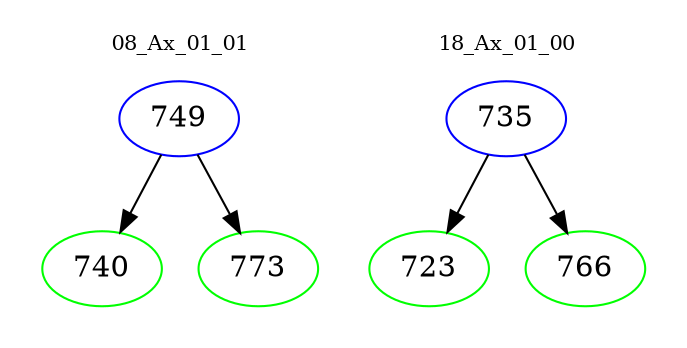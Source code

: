 digraph{
subgraph cluster_0 {
color = white
label = "08_Ax_01_01";
fontsize=10;
T0_749 [label="749", color="blue"]
T0_749 -> T0_740 [color="black"]
T0_740 [label="740", color="green"]
T0_749 -> T0_773 [color="black"]
T0_773 [label="773", color="green"]
}
subgraph cluster_1 {
color = white
label = "18_Ax_01_00";
fontsize=10;
T1_735 [label="735", color="blue"]
T1_735 -> T1_723 [color="black"]
T1_723 [label="723", color="green"]
T1_735 -> T1_766 [color="black"]
T1_766 [label="766", color="green"]
}
}
